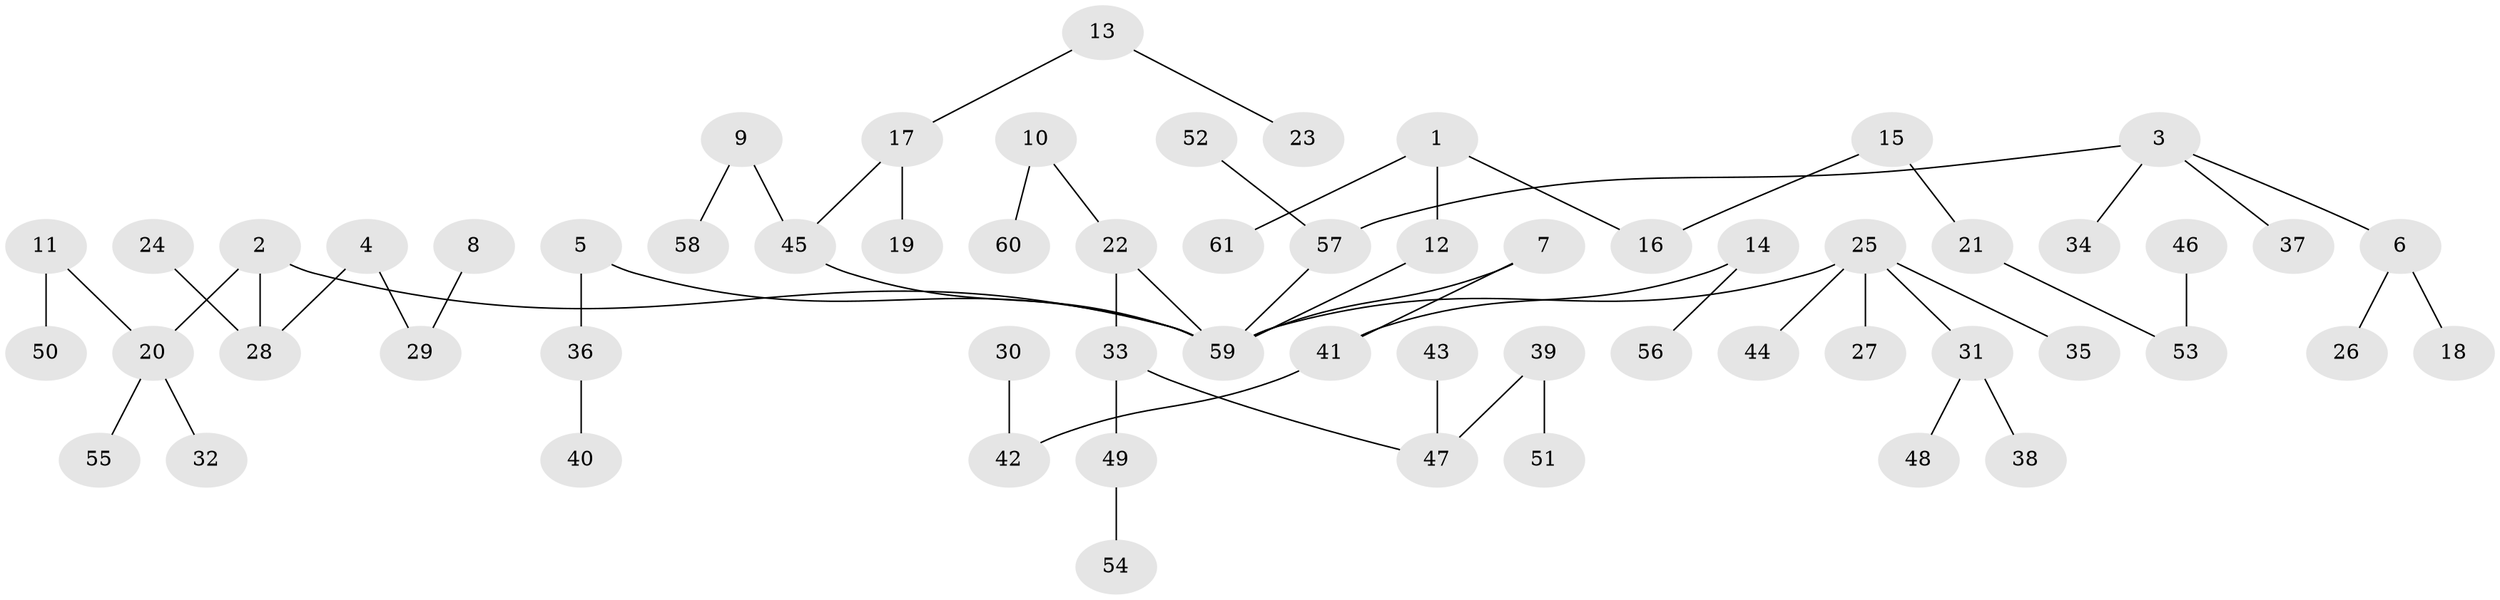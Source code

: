 // original degree distribution, {10: 0.008264462809917356, 5: 0.01652892561983471, 2: 0.3140495867768595, 3: 0.09917355371900827, 4: 0.08264462809917356, 1: 0.4628099173553719, 6: 0.01652892561983471}
// Generated by graph-tools (version 1.1) at 2025/02/03/09/25 03:02:21]
// undirected, 61 vertices, 60 edges
graph export_dot {
graph [start="1"]
  node [color=gray90,style=filled];
  1;
  2;
  3;
  4;
  5;
  6;
  7;
  8;
  9;
  10;
  11;
  12;
  13;
  14;
  15;
  16;
  17;
  18;
  19;
  20;
  21;
  22;
  23;
  24;
  25;
  26;
  27;
  28;
  29;
  30;
  31;
  32;
  33;
  34;
  35;
  36;
  37;
  38;
  39;
  40;
  41;
  42;
  43;
  44;
  45;
  46;
  47;
  48;
  49;
  50;
  51;
  52;
  53;
  54;
  55;
  56;
  57;
  58;
  59;
  60;
  61;
  1 -- 12 [weight=1.0];
  1 -- 16 [weight=1.0];
  1 -- 61 [weight=1.0];
  2 -- 20 [weight=1.0];
  2 -- 28 [weight=1.0];
  2 -- 59 [weight=1.0];
  3 -- 6 [weight=1.0];
  3 -- 34 [weight=1.0];
  3 -- 37 [weight=1.0];
  3 -- 57 [weight=1.0];
  4 -- 28 [weight=1.0];
  4 -- 29 [weight=1.0];
  5 -- 36 [weight=1.0];
  5 -- 59 [weight=1.0];
  6 -- 18 [weight=1.0];
  6 -- 26 [weight=1.0];
  7 -- 41 [weight=1.0];
  7 -- 59 [weight=1.0];
  8 -- 29 [weight=1.0];
  9 -- 45 [weight=1.0];
  9 -- 58 [weight=1.0];
  10 -- 22 [weight=1.0];
  10 -- 60 [weight=1.0];
  11 -- 20 [weight=1.0];
  11 -- 50 [weight=1.0];
  12 -- 59 [weight=1.0];
  13 -- 17 [weight=1.0];
  13 -- 23 [weight=1.0];
  14 -- 41 [weight=1.0];
  14 -- 56 [weight=1.0];
  15 -- 16 [weight=1.0];
  15 -- 21 [weight=1.0];
  17 -- 19 [weight=1.0];
  17 -- 45 [weight=1.0];
  20 -- 32 [weight=1.0];
  20 -- 55 [weight=1.0];
  21 -- 53 [weight=1.0];
  22 -- 33 [weight=1.0];
  22 -- 59 [weight=1.0];
  24 -- 28 [weight=1.0];
  25 -- 27 [weight=1.0];
  25 -- 31 [weight=1.0];
  25 -- 35 [weight=1.0];
  25 -- 44 [weight=1.0];
  25 -- 59 [weight=1.0];
  30 -- 42 [weight=1.0];
  31 -- 38 [weight=1.0];
  31 -- 48 [weight=1.0];
  33 -- 47 [weight=1.0];
  33 -- 49 [weight=1.0];
  36 -- 40 [weight=1.0];
  39 -- 47 [weight=1.0];
  39 -- 51 [weight=1.0];
  41 -- 42 [weight=1.0];
  43 -- 47 [weight=1.0];
  45 -- 59 [weight=1.0];
  46 -- 53 [weight=1.0];
  49 -- 54 [weight=1.0];
  52 -- 57 [weight=1.0];
  57 -- 59 [weight=1.0];
}
